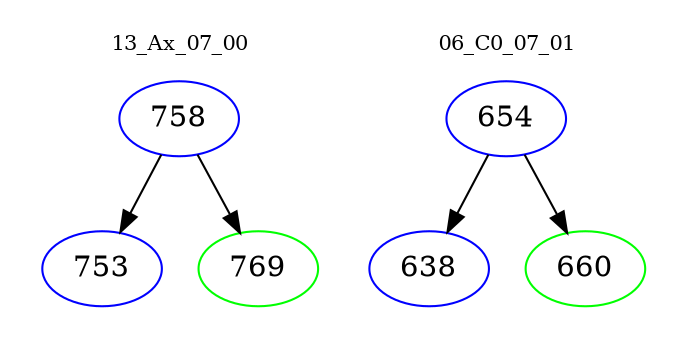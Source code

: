 digraph{
subgraph cluster_0 {
color = white
label = "13_Ax_07_00";
fontsize=10;
T0_758 [label="758", color="blue"]
T0_758 -> T0_753 [color="black"]
T0_753 [label="753", color="blue"]
T0_758 -> T0_769 [color="black"]
T0_769 [label="769", color="green"]
}
subgraph cluster_1 {
color = white
label = "06_C0_07_01";
fontsize=10;
T1_654 [label="654", color="blue"]
T1_654 -> T1_638 [color="black"]
T1_638 [label="638", color="blue"]
T1_654 -> T1_660 [color="black"]
T1_660 [label="660", color="green"]
}
}
